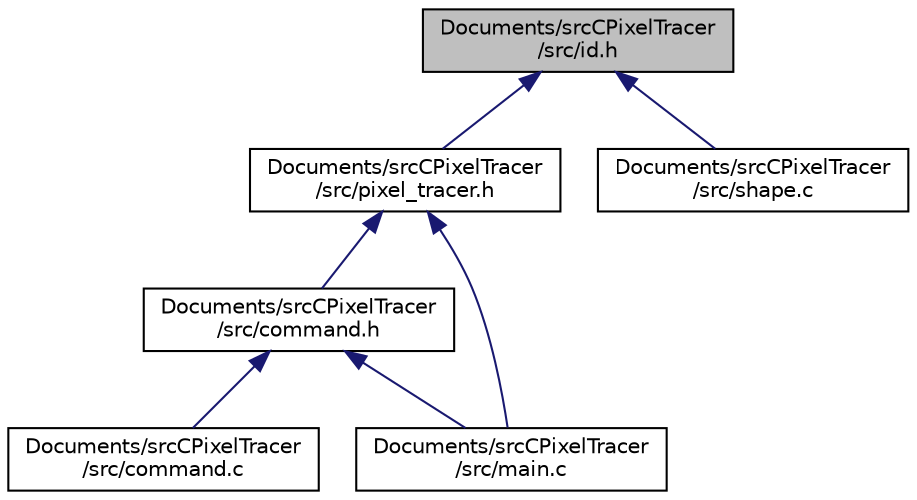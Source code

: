digraph "Documents/srcCPixelTracer/src/id.h"
{
 // LATEX_PDF_SIZE
  edge [fontname="Helvetica",fontsize="10",labelfontname="Helvetica",labelfontsize="10"];
  node [fontname="Helvetica",fontsize="10",shape=record];
  Node1 [label="Documents/srcCPixelTracer\l/src/id.h",height=0.2,width=0.4,color="black", fillcolor="grey75", style="filled", fontcolor="black",tooltip="Gestionnaire d'ID global."];
  Node1 -> Node2 [dir="back",color="midnightblue",fontsize="10",style="solid",fontname="Helvetica"];
  Node2 [label="Documents/srcCPixelTracer\l/src/pixel_tracer.h",height=0.2,width=0.4,color="black", fillcolor="white", style="filled",URL="$pixel__tracer_8h.html",tooltip="Déclarations des fonctions liées à la gestion de l'application de traçage de pixels."];
  Node2 -> Node3 [dir="back",color="midnightblue",fontsize="10",style="solid",fontname="Helvetica"];
  Node3 [label="Documents/srcCPixelTracer\l/src/command.h",height=0.2,width=0.4,color="black", fillcolor="white", style="filled",URL="$command_8h.html",tooltip="Déclarations des fonctions et structures liées à la gestion des commandes pour une application de tra..."];
  Node3 -> Node4 [dir="back",color="midnightblue",fontsize="10",style="solid",fontname="Helvetica"];
  Node4 [label="Documents/srcCPixelTracer\l/src/command.c",height=0.2,width=0.4,color="black", fillcolor="white", style="filled",URL="$command_8c.html",tooltip="Commande et gestion des paramètres du programme."];
  Node3 -> Node5 [dir="back",color="midnightblue",fontsize="10",style="solid",fontname="Helvetica"];
  Node5 [label="Documents/srcCPixelTracer\l/src/main.c",height=0.2,width=0.4,color="black", fillcolor="white", style="filled",URL="$main_8c.html",tooltip="Application principale de traçage de pixels."];
  Node2 -> Node5 [dir="back",color="midnightblue",fontsize="10",style="solid",fontname="Helvetica"];
  Node1 -> Node6 [dir="back",color="midnightblue",fontsize="10",style="solid",fontname="Helvetica"];
  Node6 [label="Documents/srcCPixelTracer\l/src/shape.c",height=0.2,width=0.4,color="black", fillcolor="white", style="filled",URL="$shape_8c.html",tooltip="Fonctions de création, suppression et gestion des formes géométriques."];
}
